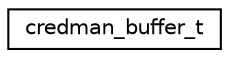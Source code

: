 digraph "Graphical Class Hierarchy"
{
 // LATEX_PDF_SIZE
  edge [fontname="Helvetica",fontsize="10",labelfontname="Helvetica",labelfontsize="10"];
  node [fontname="Helvetica",fontsize="10",shape=record];
  rankdir="LR";
  Node0 [label="credman_buffer_t",height=0.2,width=0.4,color="black", fillcolor="white", style="filled",URL="$structcredman__buffer__t.html",tooltip="Buffer of the credential."];
}
